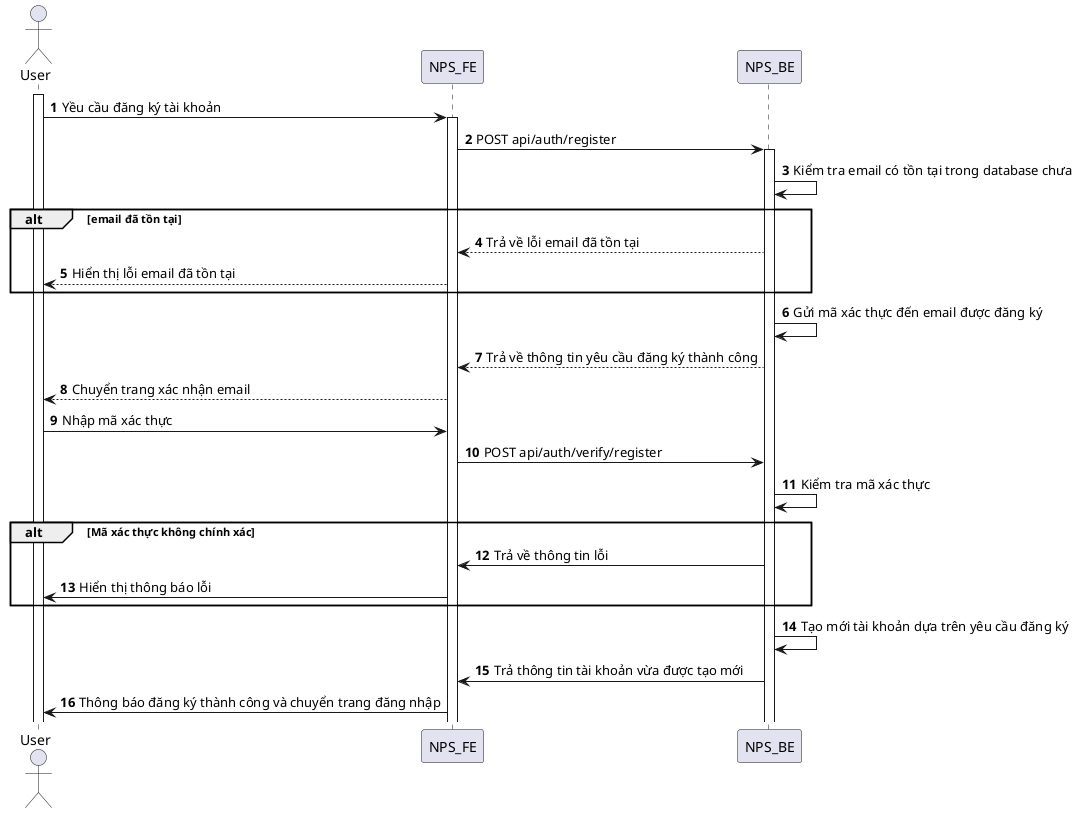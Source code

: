@startuml
autonumber
actor User
activate User
User -> NPS_FE: Yều cầu đăng ký tài khoản
activate NPS_FE
NPS_FE -> NPS_BE: POST api/auth/register
activate NPS_BE
NPS_BE -> NPS_BE: Kiểm tra email có tồn tại trong database chưa
alt  email đã tồn tại
NPS_BE --> NPS_FE: Trả về lỗi email đã tồn tại
NPS_FE --> User: Hiển thị lỗi email đã tồn tại
end alt
NPS_BE -> NPS_BE: Gửi mã xác thực đến email được đăng ký
NPS_BE --> NPS_FE: Trả về thông tin yêu cầu đăng ký thành công
NPS_FE --> User: Chuyển trang xác nhận email
User -> NPS_FE: Nhập mã xác thực
NPS_FE -> NPS_BE: POST api/auth/verify/register
NPS_BE -> NPS_BE: Kiểm tra mã xác thực
alt Mã xác thực không chính xác
NPS_BE -> NPS_FE: Trả về thông tin lỗi
NPS_FE -> User: Hiển thị thông báo lỗi
end alt

NPS_BE -> NPS_BE: Tạo mới tài khoản dựa trên yêu cầu đăng ký
NPS_BE -> NPS_FE: Trả thông tin tài khoản vừa được tạo mới
NPS_FE -> User: Thông báo đăng ký thành công và chuyển trang đăng nhập

@enduml
